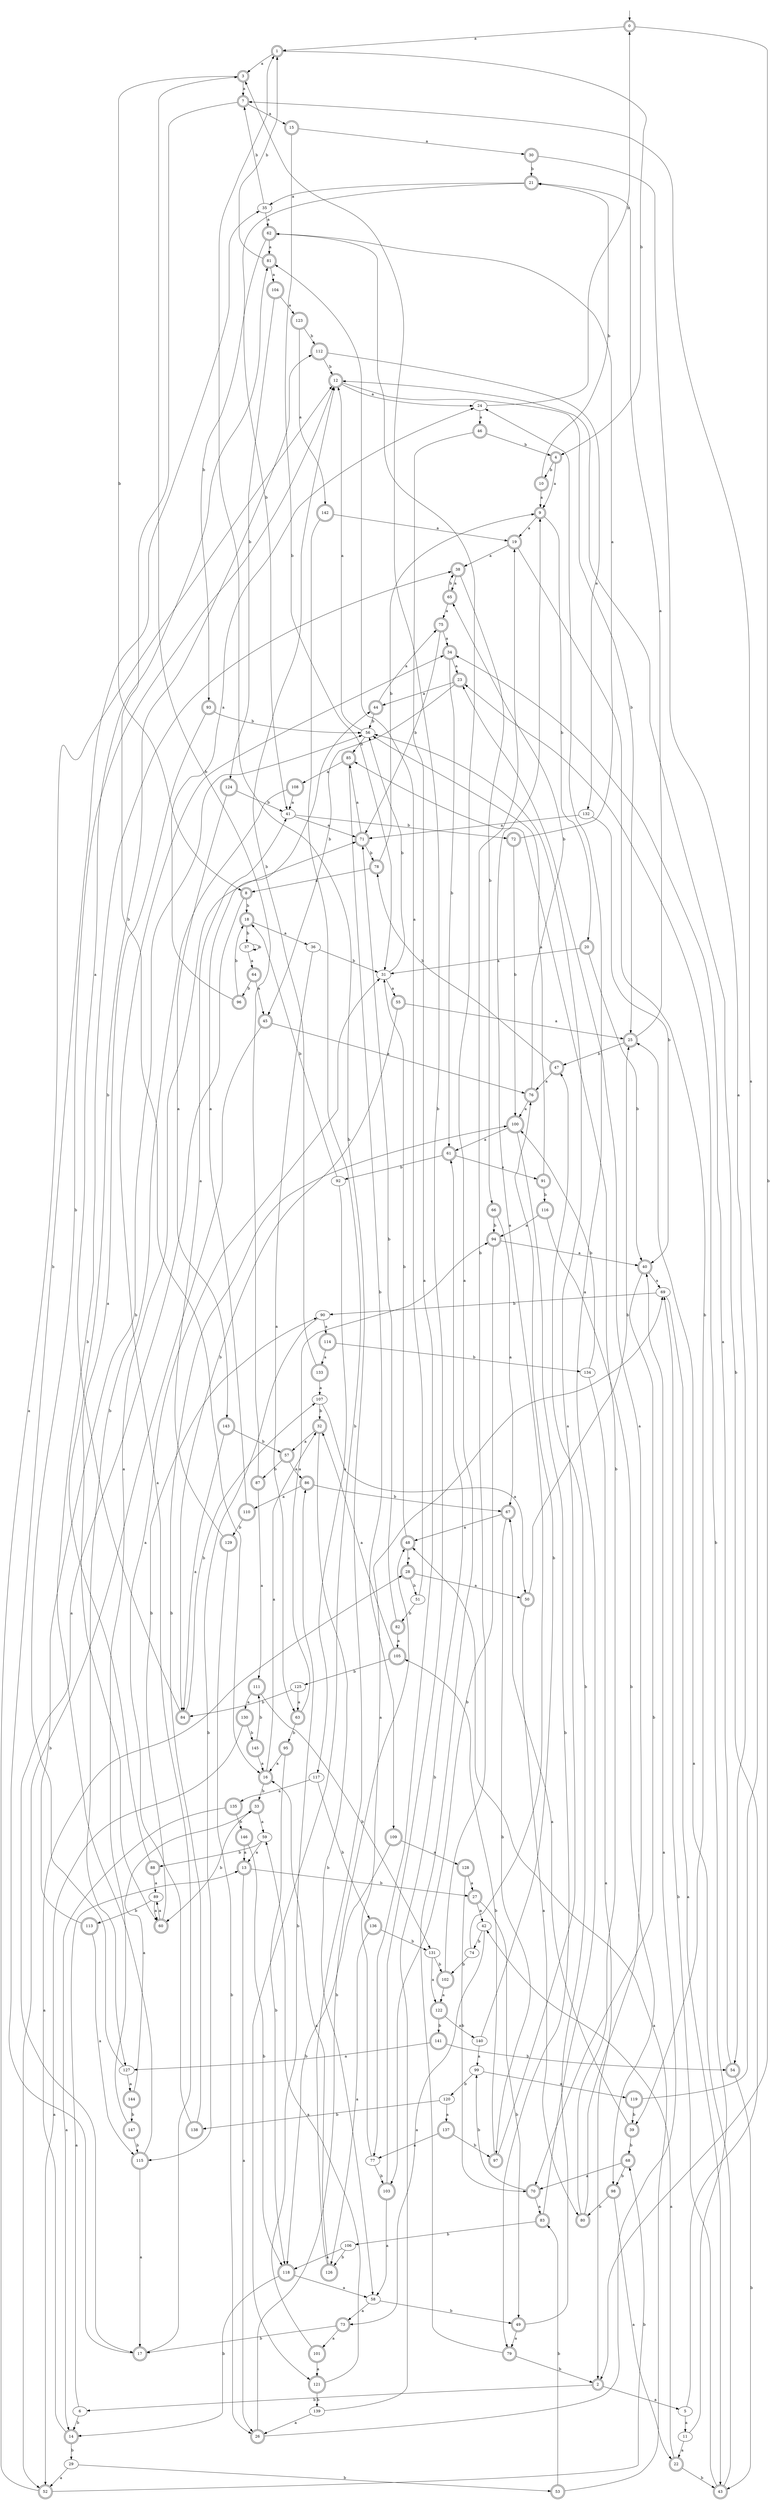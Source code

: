 digraph RandomDFA {
  __start0 [label="", shape=none];
  __start0 -> 0 [label=""];
  0 [shape=circle] [shape=doublecircle]
  0 -> 1 [label="a"]
  0 -> 2 [label="b"]
  1 [shape=doublecircle]
  1 -> 3 [label="a"]
  1 -> 4 [label="b"]
  2 [shape=doublecircle]
  2 -> 5 [label="a"]
  2 -> 6 [label="b"]
  3 [shape=doublecircle]
  3 -> 7 [label="a"]
  3 -> 8 [label="b"]
  4 [shape=doublecircle]
  4 -> 9 [label="a"]
  4 -> 10 [label="b"]
  5
  5 -> 11 [label="a"]
  5 -> 12 [label="b"]
  6
  6 -> 13 [label="a"]
  6 -> 14 [label="b"]
  7 [shape=doublecircle]
  7 -> 15 [label="a"]
  7 -> 16 [label="b"]
  8 [shape=doublecircle]
  8 -> 17 [label="a"]
  8 -> 18 [label="b"]
  9 [shape=doublecircle]
  9 -> 19 [label="a"]
  9 -> 20 [label="b"]
  10 [shape=doublecircle]
  10 -> 9 [label="a"]
  10 -> 21 [label="b"]
  11
  11 -> 22 [label="a"]
  11 -> 23 [label="b"]
  12 [shape=doublecircle]
  12 -> 24 [label="a"]
  12 -> 25 [label="b"]
  13 [shape=doublecircle]
  13 -> 26 [label="a"]
  13 -> 27 [label="b"]
  14 [shape=doublecircle]
  14 -> 28 [label="a"]
  14 -> 29 [label="b"]
  15 [shape=doublecircle]
  15 -> 30 [label="a"]
  15 -> 31 [label="b"]
  16 [shape=doublecircle]
  16 -> 32 [label="a"]
  16 -> 33 [label="b"]
  17 [shape=doublecircle]
  17 -> 34 [label="a"]
  17 -> 35 [label="b"]
  18 [shape=doublecircle]
  18 -> 36 [label="a"]
  18 -> 37 [label="b"]
  19 [shape=doublecircle]
  19 -> 38 [label="a"]
  19 -> 39 [label="b"]
  20 [shape=doublecircle]
  20 -> 31 [label="a"]
  20 -> 40 [label="b"]
  21 [shape=doublecircle]
  21 -> 35 [label="a"]
  21 -> 41 [label="b"]
  22 [shape=doublecircle]
  22 -> 42 [label="a"]
  22 -> 43 [label="b"]
  23 [shape=doublecircle]
  23 -> 44 [label="a"]
  23 -> 45 [label="b"]
  24
  24 -> 46 [label="a"]
  24 -> 0 [label="b"]
  25 [shape=doublecircle]
  25 -> 21 [label="a"]
  25 -> 47 [label="b"]
  26 [shape=doublecircle]
  26 -> 40 [label="a"]
  26 -> 48 [label="b"]
  27 [shape=doublecircle]
  27 -> 42 [label="a"]
  27 -> 49 [label="b"]
  28 [shape=doublecircle]
  28 -> 50 [label="a"]
  28 -> 51 [label="b"]
  29
  29 -> 52 [label="a"]
  29 -> 53 [label="b"]
  30 [shape=doublecircle]
  30 -> 54 [label="a"]
  30 -> 21 [label="b"]
  31
  31 -> 55 [label="a"]
  31 -> 56 [label="b"]
  32 [shape=doublecircle]
  32 -> 57 [label="a"]
  32 -> 58 [label="b"]
  33 [shape=doublecircle]
  33 -> 59 [label="a"]
  33 -> 60 [label="b"]
  34 [shape=doublecircle]
  34 -> 23 [label="a"]
  34 -> 61 [label="b"]
  35
  35 -> 62 [label="a"]
  35 -> 7 [label="b"]
  36
  36 -> 63 [label="a"]
  36 -> 31 [label="b"]
  37
  37 -> 64 [label="a"]
  37 -> 37 [label="b"]
  38 [shape=doublecircle]
  38 -> 65 [label="a"]
  38 -> 66 [label="b"]
  39 [shape=doublecircle]
  39 -> 67 [label="a"]
  39 -> 68 [label="b"]
  40 [shape=doublecircle]
  40 -> 69 [label="a"]
  40 -> 70 [label="b"]
  41
  41 -> 71 [label="a"]
  41 -> 72 [label="b"]
  42
  42 -> 73 [label="a"]
  42 -> 74 [label="b"]
  43 [shape=doublecircle]
  43 -> 25 [label="a"]
  43 -> 69 [label="b"]
  44 [shape=doublecircle]
  44 -> 75 [label="a"]
  44 -> 56 [label="b"]
  45 [shape=doublecircle]
  45 -> 76 [label="a"]
  45 -> 52 [label="b"]
  46 [shape=doublecircle]
  46 -> 77 [label="a"]
  46 -> 4 [label="b"]
  47 [shape=doublecircle]
  47 -> 76 [label="a"]
  47 -> 78 [label="b"]
  48 [shape=doublecircle]
  48 -> 28 [label="a"]
  48 -> 31 [label="b"]
  49 [shape=doublecircle]
  49 -> 79 [label="a"]
  49 -> 47 [label="b"]
  50 [shape=doublecircle]
  50 -> 80 [label="a"]
  50 -> 25 [label="b"]
  51
  51 -> 81 [label="a"]
  51 -> 82 [label="b"]
  52 [shape=doublecircle]
  52 -> 12 [label="a"]
  52 -> 68 [label="b"]
  53 [shape=doublecircle]
  53 -> 48 [label="a"]
  53 -> 83 [label="b"]
  54 [shape=doublecircle]
  54 -> 34 [label="a"]
  54 -> 43 [label="b"]
  55 [shape=doublecircle]
  55 -> 25 [label="a"]
  55 -> 84 [label="b"]
  56
  56 -> 12 [label="a"]
  56 -> 85 [label="b"]
  57 [shape=doublecircle]
  57 -> 86 [label="a"]
  57 -> 87 [label="b"]
  58
  58 -> 73 [label="a"]
  58 -> 49 [label="b"]
  59
  59 -> 13 [label="a"]
  59 -> 88 [label="b"]
  60 [shape=doublecircle]
  60 -> 89 [label="a"]
  60 -> 90 [label="b"]
  61 [shape=doublecircle]
  61 -> 91 [label="a"]
  61 -> 92 [label="b"]
  62 [shape=doublecircle]
  62 -> 81 [label="a"]
  62 -> 93 [label="b"]
  63 [shape=doublecircle]
  63 -> 94 [label="a"]
  63 -> 95 [label="b"]
  64 [shape=doublecircle]
  64 -> 45 [label="a"]
  64 -> 96 [label="b"]
  65 [shape=doublecircle]
  65 -> 75 [label="a"]
  65 -> 38 [label="b"]
  66 [shape=doublecircle]
  66 -> 67 [label="a"]
  66 -> 94 [label="b"]
  67 [shape=doublecircle]
  67 -> 48 [label="a"]
  67 -> 97 [label="b"]
  68 [shape=doublecircle]
  68 -> 70 [label="a"]
  68 -> 98 [label="b"]
  69
  69 -> 43 [label="a"]
  69 -> 90 [label="b"]
  70 [shape=doublecircle]
  70 -> 83 [label="a"]
  70 -> 99 [label="b"]
  71 [shape=doublecircle]
  71 -> 85 [label="a"]
  71 -> 78 [label="b"]
  72 [shape=doublecircle]
  72 -> 62 [label="a"]
  72 -> 100 [label="b"]
  73 [shape=doublecircle]
  73 -> 101 [label="a"]
  73 -> 17 [label="b"]
  74
  74 -> 9 [label="a"]
  74 -> 102 [label="b"]
  75 [shape=doublecircle]
  75 -> 34 [label="a"]
  75 -> 71 [label="b"]
  76 [shape=doublecircle]
  76 -> 100 [label="a"]
  76 -> 65 [label="b"]
  77
  77 -> 69 [label="a"]
  77 -> 103 [label="b"]
  78 [shape=doublecircle]
  78 -> 8 [label="a"]
  78 -> 9 [label="b"]
  79 [shape=doublecircle]
  79 -> 62 [label="a"]
  79 -> 2 [label="b"]
  80 [shape=doublecircle]
  80 -> 23 [label="a"]
  80 -> 85 [label="b"]
  81 [shape=doublecircle]
  81 -> 104 [label="a"]
  81 -> 1 [label="b"]
  82 [shape=doublecircle]
  82 -> 105 [label="a"]
  82 -> 71 [label="b"]
  83 [shape=doublecircle]
  83 -> 24 [label="a"]
  83 -> 106 [label="b"]
  84 [shape=doublecircle]
  84 -> 81 [label="a"]
  84 -> 107 [label="b"]
  85 [shape=doublecircle]
  85 -> 108 [label="a"]
  85 -> 109 [label="b"]
  86 [shape=doublecircle]
  86 -> 110 [label="a"]
  86 -> 67 [label="b"]
  87 [shape=doublecircle]
  87 -> 111 [label="a"]
  87 -> 3 [label="b"]
  88 [shape=doublecircle]
  88 -> 89 [label="a"]
  88 -> 112 [label="b"]
  89
  89 -> 60 [label="a"]
  89 -> 113 [label="b"]
  90
  90 -> 114 [label="a"]
  90 -> 115 [label="b"]
  91 [shape=doublecircle]
  91 -> 56 [label="a"]
  91 -> 116 [label="b"]
  92
  92 -> 117 [label="a"]
  92 -> 18 [label="b"]
  93 [shape=doublecircle]
  93 -> 60 [label="a"]
  93 -> 56 [label="b"]
  94 [shape=doublecircle]
  94 -> 40 [label="a"]
  94 -> 103 [label="b"]
  95 [shape=doublecircle]
  95 -> 16 [label="a"]
  95 -> 118 [label="b"]
  96 [shape=doublecircle]
  96 -> 24 [label="a"]
  96 -> 18 [label="b"]
  97 [shape=doublecircle]
  97 -> 56 [label="a"]
  97 -> 105 [label="b"]
  98 [shape=doublecircle]
  98 -> 22 [label="a"]
  98 -> 80 [label="b"]
  99
  99 -> 119 [label="a"]
  99 -> 120 [label="b"]
  100 [shape=doublecircle]
  100 -> 61 [label="a"]
  100 -> 79 [label="b"]
  101 [shape=doublecircle]
  101 -> 121 [label="a"]
  101 -> 86 [label="b"]
  102 [shape=doublecircle]
  102 -> 122 [label="a"]
  102 -> 19 [label="b"]
  103 [shape=doublecircle]
  103 -> 58 [label="a"]
  103 -> 3 [label="b"]
  104 [shape=doublecircle]
  104 -> 123 [label="a"]
  104 -> 124 [label="b"]
  105 [shape=doublecircle]
  105 -> 32 [label="a"]
  105 -> 125 [label="b"]
  106
  106 -> 118 [label="a"]
  106 -> 126 [label="b"]
  107
  107 -> 50 [label="a"]
  107 -> 32 [label="b"]
  108 [shape=doublecircle]
  108 -> 41 [label="a"]
  108 -> 127 [label="b"]
  109 [shape=doublecircle]
  109 -> 128 [label="a"]
  109 -> 118 [label="b"]
  110 [shape=doublecircle]
  110 -> 44 [label="a"]
  110 -> 129 [label="b"]
  111 [shape=doublecircle]
  111 -> 130 [label="a"]
  111 -> 131 [label="b"]
  112 [shape=doublecircle]
  112 -> 132 [label="a"]
  112 -> 12 [label="b"]
  113 [shape=doublecircle]
  113 -> 115 [label="a"]
  113 -> 56 [label="b"]
  114 [shape=doublecircle]
  114 -> 133 [label="a"]
  114 -> 134 [label="b"]
  115 [shape=doublecircle]
  115 -> 17 [label="a"]
  115 -> 38 [label="b"]
  116 [shape=doublecircle]
  116 -> 94 [label="a"]
  116 -> 98 [label="b"]
  117
  117 -> 135 [label="a"]
  117 -> 136 [label="b"]
  118 [shape=doublecircle]
  118 -> 58 [label="a"]
  118 -> 14 [label="b"]
  119 [shape=doublecircle]
  119 -> 7 [label="a"]
  119 -> 39 [label="b"]
  120
  120 -> 137 [label="a"]
  120 -> 138 [label="b"]
  121 [shape=doublecircle]
  121 -> 59 [label="a"]
  121 -> 139 [label="b"]
  122 [shape=doublecircle]
  122 -> 140 [label="a"]
  122 -> 141 [label="b"]
  123 [shape=doublecircle]
  123 -> 142 [label="a"]
  123 -> 112 [label="b"]
  124 [shape=doublecircle]
  124 -> 143 [label="a"]
  124 -> 41 [label="b"]
  125
  125 -> 63 [label="a"]
  125 -> 84 [label="b"]
  126 [shape=doublecircle]
  126 -> 16 [label="a"]
  126 -> 1 [label="b"]
  127
  127 -> 144 [label="a"]
  127 -> 12 [label="b"]
  128 [shape=doublecircle]
  128 -> 27 [label="a"]
  128 -> 70 [label="b"]
  129 [shape=doublecircle]
  129 -> 41 [label="a"]
  129 -> 26 [label="b"]
  130 [shape=doublecircle]
  130 -> 52 [label="a"]
  130 -> 145 [label="b"]
  131
  131 -> 122 [label="a"]
  131 -> 102 [label="b"]
  132
  132 -> 71 [label="a"]
  132 -> 40 [label="b"]
  133 [shape=doublecircle]
  133 -> 107 [label="a"]
  133 -> 12 [label="b"]
  134
  134 -> 2 [label="a"]
  134 -> 100 [label="b"]
  135 [shape=doublecircle]
  135 -> 14 [label="a"]
  135 -> 146 [label="b"]
  136 [shape=doublecircle]
  136 -> 126 [label="a"]
  136 -> 131 [label="b"]
  137 [shape=doublecircle]
  137 -> 77 [label="a"]
  137 -> 97 [label="b"]
  138 [shape=doublecircle]
  138 -> 31 [label="a"]
  138 -> 100 [label="b"]
  139
  139 -> 26 [label="a"]
  139 -> 61 [label="b"]
  140
  140 -> 99 [label="a"]
  140 -> 76 [label="b"]
  141 [shape=doublecircle]
  141 -> 127 [label="a"]
  141 -> 54 [label="b"]
  142 [shape=doublecircle]
  142 -> 19 [label="a"]
  142 -> 121 [label="b"]
  143 [shape=doublecircle]
  143 -> 84 [label="a"]
  143 -> 57 [label="b"]
  144 [shape=doublecircle]
  144 -> 33 [label="a"]
  144 -> 147 [label="b"]
  145 [shape=doublecircle]
  145 -> 16 [label="a"]
  145 -> 111 [label="b"]
  146 [shape=doublecircle]
  146 -> 13 [label="a"]
  146 -> 118 [label="b"]
  147 [shape=doublecircle]
  147 -> 71 [label="a"]
  147 -> 115 [label="b"]
}
